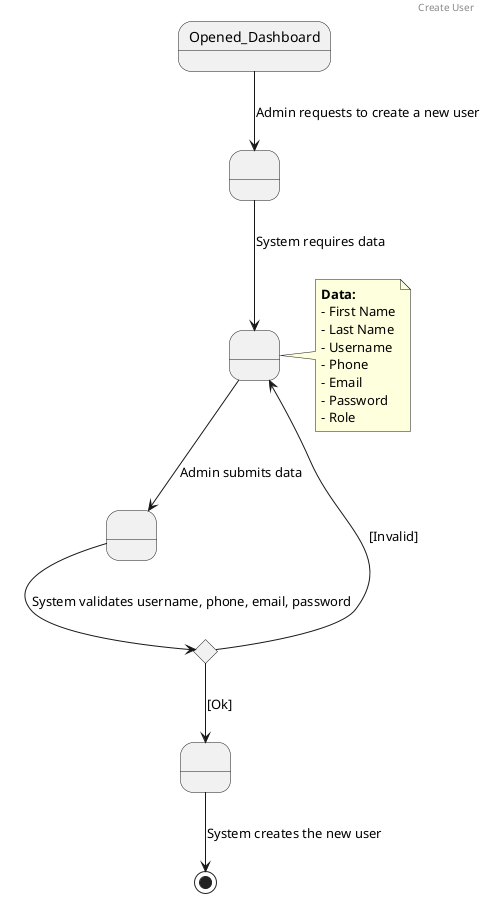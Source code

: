 @startuml

header Create User

state " " as s1
state " " as s2
state " " as s3
state " " as s4
state "Decision" as Decision <<choice>>

Opened_Dashboard --> s1 : Admin requests to create a new user

s1 --> s2 : System requires data

note right of s2
<b>Data:</b>
- First Name
- Last Name
- Username
- Phone
- Email
- Password
- Role
end note

s2 --> s3 : Admin submits data

s3 --> Decision : System validates username, phone, email, password

Decision --> s2 : [Invalid]
Decision --> s4 : [Ok]

s4 --> [*] : System creates the new user

@enduml